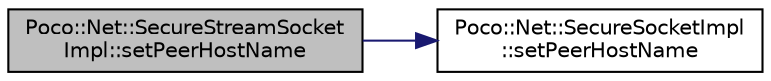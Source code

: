 digraph "Poco::Net::SecureStreamSocketImpl::setPeerHostName"
{
 // LATEX_PDF_SIZE
  edge [fontname="Helvetica",fontsize="10",labelfontname="Helvetica",labelfontsize="10"];
  node [fontname="Helvetica",fontsize="10",shape=record];
  rankdir="LR";
  Node1 [label="Poco::Net::SecureStreamSocket\lImpl::setPeerHostName",height=0.2,width=0.4,color="black", fillcolor="grey75", style="filled", fontcolor="black",tooltip=" "];
  Node1 -> Node2 [color="midnightblue",fontsize="10",style="solid"];
  Node2 [label="Poco::Net::SecureSocketImpl\l::setPeerHostName",height=0.2,width=0.4,color="black", fillcolor="white", style="filled",URL="$classPoco_1_1Net_1_1SecureSocketImpl.html#ac8738f5dc47f92ea2a270ab1dc7b3e48",tooltip=" "];
}
